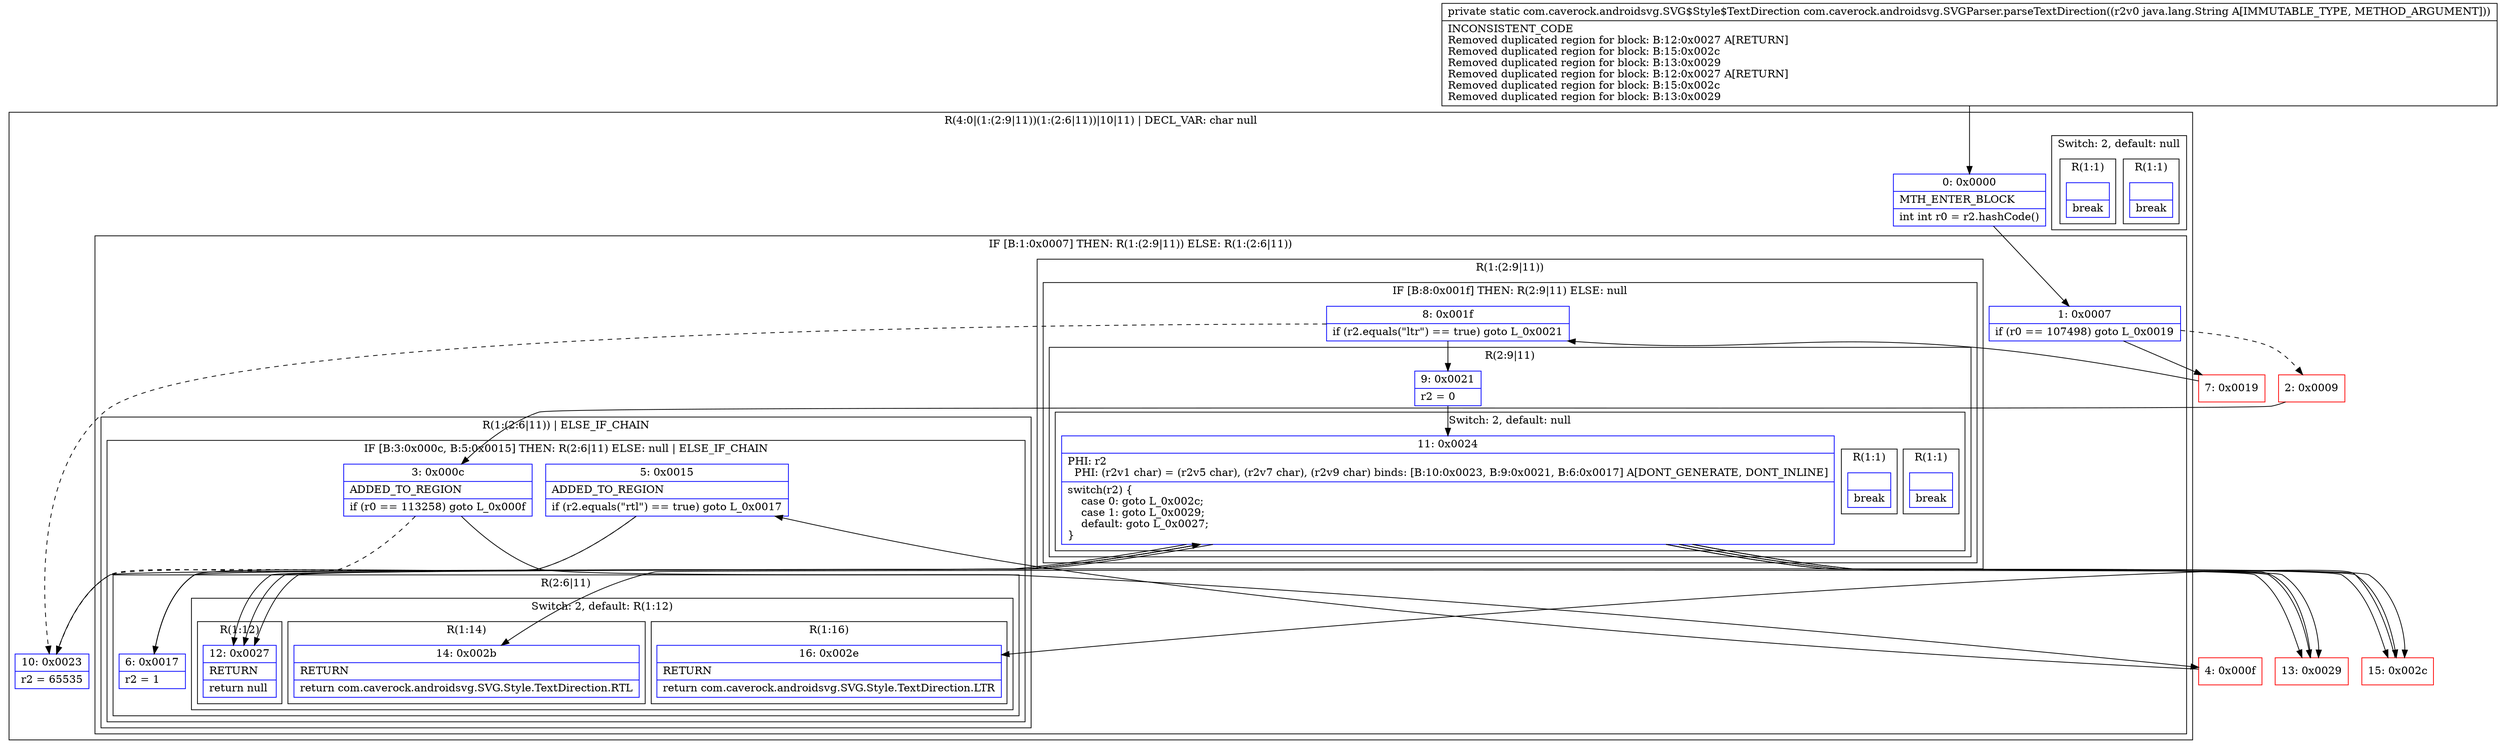 digraph "CFG forcom.caverock.androidsvg.SVGParser.parseTextDirection(Ljava\/lang\/String;)Lcom\/caverock\/androidsvg\/SVG$Style$TextDirection;" {
subgraph cluster_Region_1133244510 {
label = "R(4:0|(1:(2:9|11))(1:(2:6|11))|10|11) | DECL_VAR: char null\l";
node [shape=record,color=blue];
Node_0 [shape=record,label="{0\:\ 0x0000|MTH_ENTER_BLOCK\l|int int r0 = r2.hashCode()\l}"];
subgraph cluster_IfRegion_273002414 {
label = "IF [B:1:0x0007] THEN: R(1:(2:9|11)) ELSE: R(1:(2:6|11))";
node [shape=record,color=blue];
Node_1 [shape=record,label="{1\:\ 0x0007|if (r0 == 107498) goto L_0x0019\l}"];
subgraph cluster_Region_604756376 {
label = "R(1:(2:9|11))";
node [shape=record,color=blue];
subgraph cluster_IfRegion_562459820 {
label = "IF [B:8:0x001f] THEN: R(2:9|11) ELSE: null";
node [shape=record,color=blue];
Node_8 [shape=record,label="{8\:\ 0x001f|if (r2.equals(\"ltr\") == true) goto L_0x0021\l}"];
subgraph cluster_Region_1493477117 {
label = "R(2:9|11)";
node [shape=record,color=blue];
Node_9 [shape=record,label="{9\:\ 0x0021|r2 = 0\l}"];
subgraph cluster_SwitchRegion_2107289150 {
label = "Switch: 2, default: null";
node [shape=record,color=blue];
Node_11 [shape=record,label="{11\:\ 0x0024|PHI: r2 \l  PHI: (r2v1 char) = (r2v5 char), (r2v7 char), (r2v9 char) binds: [B:10:0x0023, B:9:0x0021, B:6:0x0017] A[DONT_GENERATE, DONT_INLINE]\l|switch(r2) \{\l    case 0: goto L_0x002c;\l    case 1: goto L_0x0029;\l    default: goto L_0x0027;\l\}\l}"];
subgraph cluster_Region_325375473 {
label = "R(1:1)";
node [shape=record,color=blue];
Node_InsnContainer_1767446812 [shape=record,label="{|break\l}"];
}
subgraph cluster_Region_2078811023 {
label = "R(1:1)";
node [shape=record,color=blue];
Node_InsnContainer_1395362194 [shape=record,label="{|break\l}"];
}
}
}
}
}
subgraph cluster_Region_1716847963 {
label = "R(1:(2:6|11)) | ELSE_IF_CHAIN\l";
node [shape=record,color=blue];
subgraph cluster_IfRegion_416001041 {
label = "IF [B:3:0x000c, B:5:0x0015] THEN: R(2:6|11) ELSE: null | ELSE_IF_CHAIN\l";
node [shape=record,color=blue];
Node_3 [shape=record,label="{3\:\ 0x000c|ADDED_TO_REGION\l|if (r0 == 113258) goto L_0x000f\l}"];
Node_5 [shape=record,label="{5\:\ 0x0015|ADDED_TO_REGION\l|if (r2.equals(\"rtl\") == true) goto L_0x0017\l}"];
subgraph cluster_Region_1167172739 {
label = "R(2:6|11)";
node [shape=record,color=blue];
Node_6 [shape=record,label="{6\:\ 0x0017|r2 = 1\l}"];
subgraph cluster_SwitchRegion_1197826420 {
label = "Switch: 2, default: R(1:12)";
node [shape=record,color=blue];
Node_11 [shape=record,label="{11\:\ 0x0024|PHI: r2 \l  PHI: (r2v1 char) = (r2v5 char), (r2v7 char), (r2v9 char) binds: [B:10:0x0023, B:9:0x0021, B:6:0x0017] A[DONT_GENERATE, DONT_INLINE]\l|switch(r2) \{\l    case 0: goto L_0x002c;\l    case 1: goto L_0x0029;\l    default: goto L_0x0027;\l\}\l}"];
subgraph cluster_Region_2100024908 {
label = "R(1:16)";
node [shape=record,color=blue];
Node_16 [shape=record,label="{16\:\ 0x002e|RETURN\l|return com.caverock.androidsvg.SVG.Style.TextDirection.LTR\l}"];
}
subgraph cluster_Region_1925424994 {
label = "R(1:14)";
node [shape=record,color=blue];
Node_14 [shape=record,label="{14\:\ 0x002b|RETURN\l|return com.caverock.androidsvg.SVG.Style.TextDirection.RTL\l}"];
}
subgraph cluster_Region_1014111164 {
label = "R(1:12)";
node [shape=record,color=blue];
Node_12 [shape=record,label="{12\:\ 0x0027|RETURN\l|return null\l}"];
}
}
}
}
}
}
Node_10 [shape=record,label="{10\:\ 0x0023|r2 = 65535\l}"];
subgraph cluster_SwitchRegion_1357951879 {
label = "Switch: 2, default: null";
node [shape=record,color=blue];
Node_11 [shape=record,label="{11\:\ 0x0024|PHI: r2 \l  PHI: (r2v1 char) = (r2v5 char), (r2v7 char), (r2v9 char) binds: [B:10:0x0023, B:9:0x0021, B:6:0x0017] A[DONT_GENERATE, DONT_INLINE]\l|switch(r2) \{\l    case 0: goto L_0x002c;\l    case 1: goto L_0x0029;\l    default: goto L_0x0027;\l\}\l}"];
subgraph cluster_Region_1934263907 {
label = "R(1:1)";
node [shape=record,color=blue];
Node_InsnContainer_475912159 [shape=record,label="{|break\l}"];
}
subgraph cluster_Region_811499539 {
label = "R(1:1)";
node [shape=record,color=blue];
Node_InsnContainer_1701277972 [shape=record,label="{|break\l}"];
}
}
}
Node_2 [shape=record,color=red,label="{2\:\ 0x0009}"];
Node_4 [shape=record,color=red,label="{4\:\ 0x000f}"];
Node_7 [shape=record,color=red,label="{7\:\ 0x0019}"];
Node_13 [shape=record,color=red,label="{13\:\ 0x0029}"];
Node_15 [shape=record,color=red,label="{15\:\ 0x002c}"];
MethodNode[shape=record,label="{private static com.caverock.androidsvg.SVG$Style$TextDirection com.caverock.androidsvg.SVGParser.parseTextDirection((r2v0 java.lang.String A[IMMUTABLE_TYPE, METHOD_ARGUMENT]))  | INCONSISTENT_CODE\lRemoved duplicated region for block: B:12:0x0027 A[RETURN]\lRemoved duplicated region for block: B:15:0x002c \lRemoved duplicated region for block: B:13:0x0029 \lRemoved duplicated region for block: B:12:0x0027 A[RETURN]\lRemoved duplicated region for block: B:15:0x002c \lRemoved duplicated region for block: B:13:0x0029 \l}"];
MethodNode -> Node_0;
Node_0 -> Node_1;
Node_1 -> Node_2[style=dashed];
Node_1 -> Node_7;
Node_8 -> Node_9;
Node_8 -> Node_10[style=dashed];
Node_9 -> Node_11;
Node_11 -> Node_12;
Node_11 -> Node_13;
Node_11 -> Node_15;
Node_3 -> Node_4;
Node_3 -> Node_10[style=dashed];
Node_5 -> Node_6;
Node_5 -> Node_10[style=dashed];
Node_6 -> Node_11;
Node_11 -> Node_12;
Node_11 -> Node_13;
Node_11 -> Node_15;
Node_10 -> Node_11;
Node_11 -> Node_12;
Node_11 -> Node_13;
Node_11 -> Node_15;
Node_2 -> Node_3;
Node_4 -> Node_5;
Node_7 -> Node_8;
Node_13 -> Node_14;
Node_15 -> Node_16;
}

